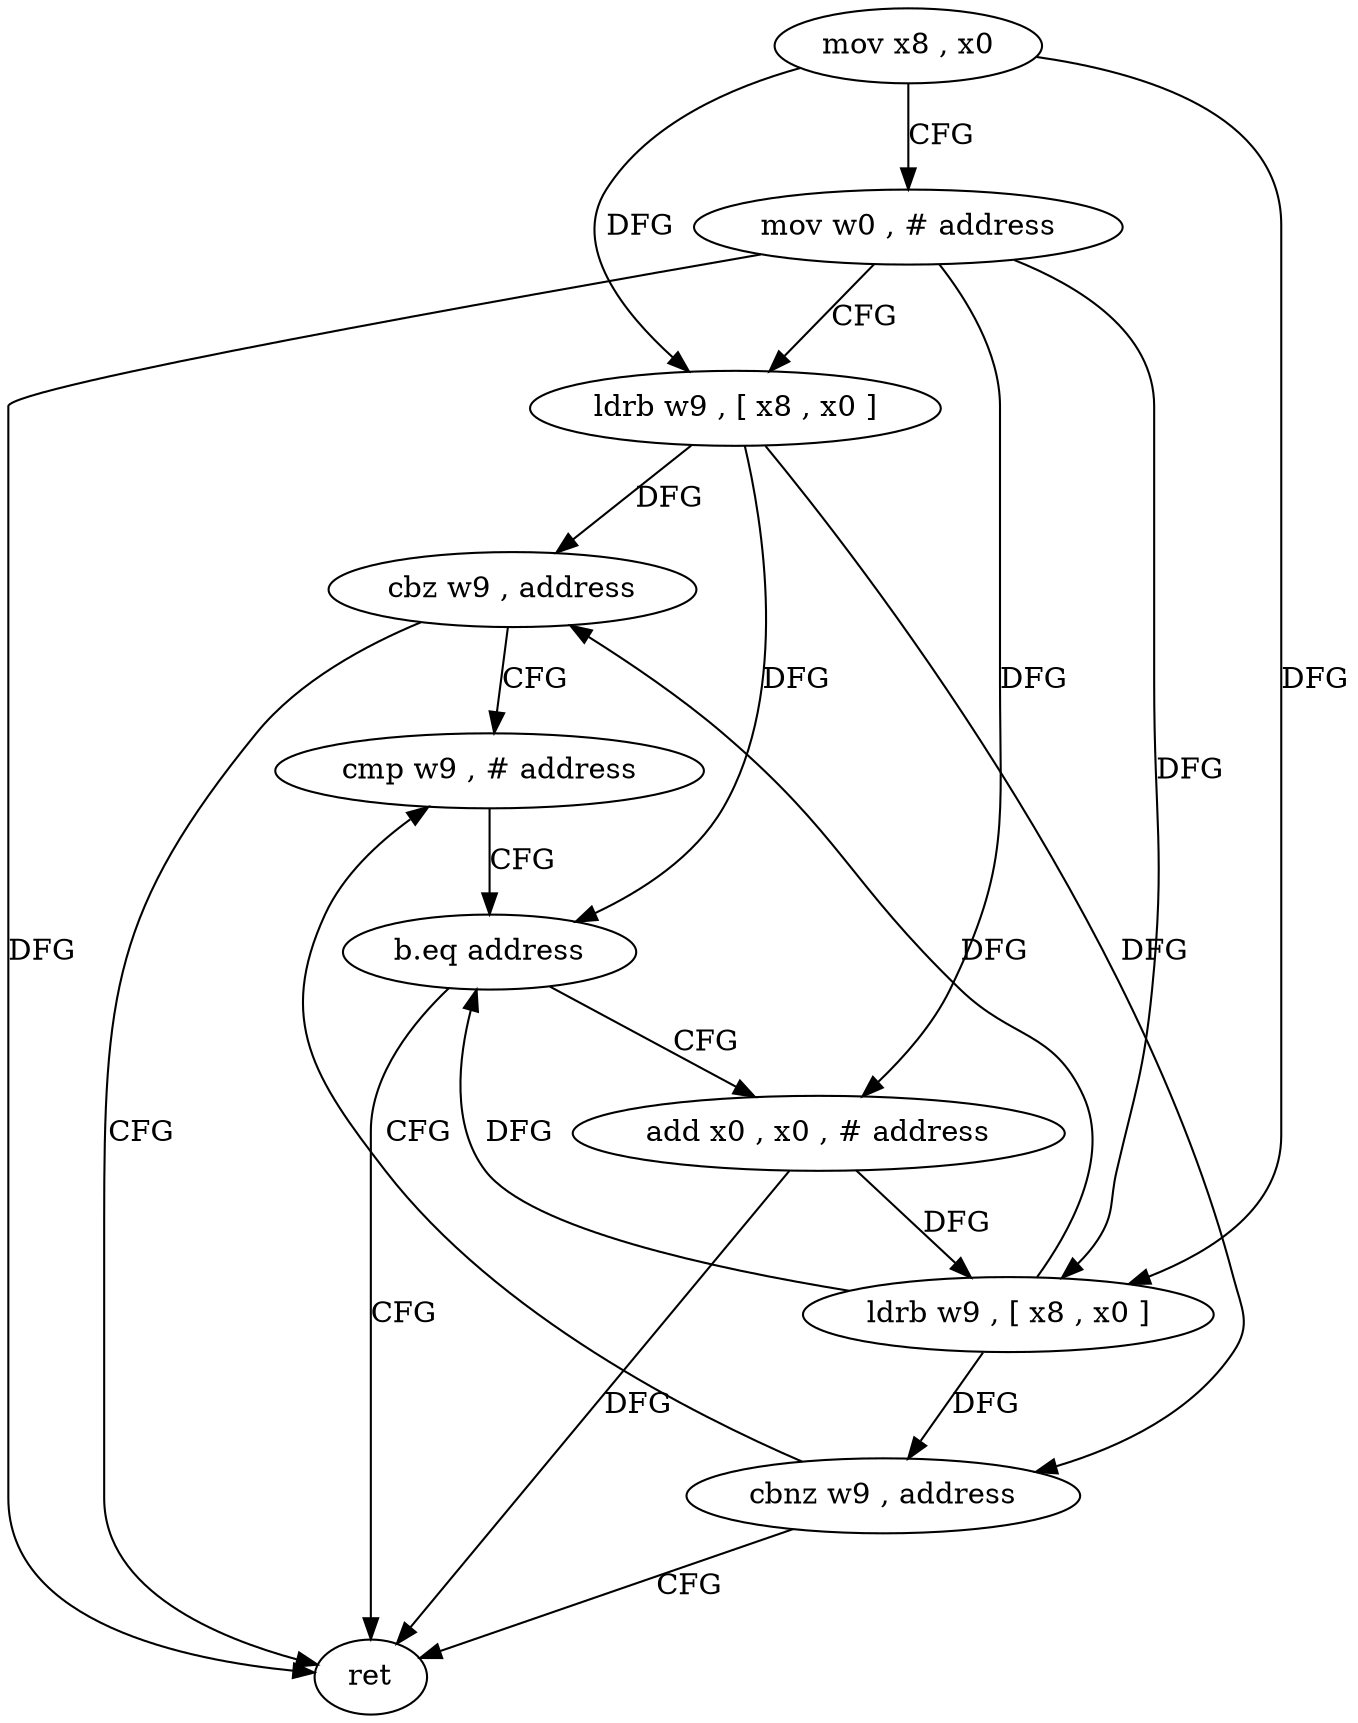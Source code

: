 digraph "func" {
"4201824" [label = "mov x8 , x0" ]
"4201828" [label = "mov w0 , # address" ]
"4201832" [label = "ldrb w9 , [ x8 , x0 ]" ]
"4201836" [label = "cbz w9 , address" ]
"4201860" [label = "ret" ]
"4201840" [label = "cmp w9 , # address" ]
"4201844" [label = "b.eq address" ]
"4201848" [label = "add x0 , x0 , # address" ]
"4201852" [label = "ldrb w9 , [ x8 , x0 ]" ]
"4201856" [label = "cbnz w9 , address" ]
"4201824" -> "4201828" [ label = "CFG" ]
"4201824" -> "4201832" [ label = "DFG" ]
"4201824" -> "4201852" [ label = "DFG" ]
"4201828" -> "4201832" [ label = "CFG" ]
"4201828" -> "4201860" [ label = "DFG" ]
"4201828" -> "4201848" [ label = "DFG" ]
"4201828" -> "4201852" [ label = "DFG" ]
"4201832" -> "4201836" [ label = "DFG" ]
"4201832" -> "4201844" [ label = "DFG" ]
"4201832" -> "4201856" [ label = "DFG" ]
"4201836" -> "4201860" [ label = "CFG" ]
"4201836" -> "4201840" [ label = "CFG" ]
"4201840" -> "4201844" [ label = "CFG" ]
"4201844" -> "4201860" [ label = "CFG" ]
"4201844" -> "4201848" [ label = "CFG" ]
"4201848" -> "4201852" [ label = "DFG" ]
"4201848" -> "4201860" [ label = "DFG" ]
"4201852" -> "4201856" [ label = "DFG" ]
"4201852" -> "4201836" [ label = "DFG" ]
"4201852" -> "4201844" [ label = "DFG" ]
"4201856" -> "4201840" [ label = "CFG" ]
"4201856" -> "4201860" [ label = "CFG" ]
}
